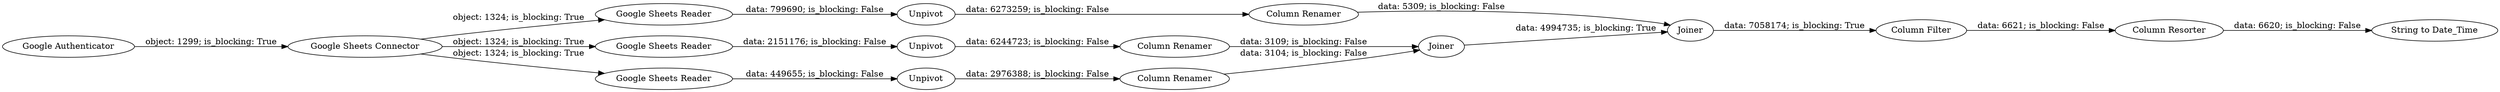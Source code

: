 digraph {
	"7517523696279959745_12" [label=Unpivot]
	"7517523696279959745_20" [label=Joiner]
	"7517523696279959745_2" [label="Google Sheets Connector"]
	"7517523696279959745_11" [label="Google Sheets Reader"]
	"7517523696279959745_7" [label="Google Sheets Reader"]
	"7517523696279959745_8" [label=Unpivot]
	"7517523696279959745_1" [label="Google Sheets Reader"]
	"7517523696279959745_23" [label="String to Date_Time"]
	"7517523696279959745_3" [label="Google Authenticator"]
	"7517523696279959745_5" [label="Column Renamer"]
	"7517523696279959745_4" [label=Unpivot]
	"7517523696279959745_22" [label="Column Resorter"]
	"7517523696279959745_19" [label=Joiner]
	"7517523696279959745_9" [label="Column Renamer"]
	"7517523696279959745_21" [label="Column Filter"]
	"7517523696279959745_13" [label="Column Renamer"]
	"7517523696279959745_9" -> "7517523696279959745_19" [label="data: 3109; is_blocking: False"]
	"7517523696279959745_20" -> "7517523696279959745_21" [label="data: 7058174; is_blocking: True"]
	"7517523696279959745_2" -> "7517523696279959745_7" [label="object: 1324; is_blocking: True"]
	"7517523696279959745_3" -> "7517523696279959745_2" [label="object: 1299; is_blocking: True"]
	"7517523696279959745_5" -> "7517523696279959745_19" [label="data: 3104; is_blocking: False"]
	"7517523696279959745_7" -> "7517523696279959745_8" [label="data: 2151176; is_blocking: False"]
	"7517523696279959745_8" -> "7517523696279959745_9" [label="data: 6244723; is_blocking: False"]
	"7517523696279959745_4" -> "7517523696279959745_5" [label="data: 2976388; is_blocking: False"]
	"7517523696279959745_11" -> "7517523696279959745_12" [label="data: 799690; is_blocking: False"]
	"7517523696279959745_2" -> "7517523696279959745_11" [label="object: 1324; is_blocking: True"]
	"7517523696279959745_13" -> "7517523696279959745_20" [label="data: 5309; is_blocking: False"]
	"7517523696279959745_19" -> "7517523696279959745_20" [label="data: 4994735; is_blocking: True"]
	"7517523696279959745_22" -> "7517523696279959745_23" [label="data: 6620; is_blocking: False"]
	"7517523696279959745_12" -> "7517523696279959745_13" [label="data: 6273259; is_blocking: False"]
	"7517523696279959745_1" -> "7517523696279959745_4" [label="data: 449655; is_blocking: False"]
	"7517523696279959745_21" -> "7517523696279959745_22" [label="data: 6621; is_blocking: False"]
	"7517523696279959745_2" -> "7517523696279959745_1" [label="object: 1324; is_blocking: True"]
	rankdir=LR
}
